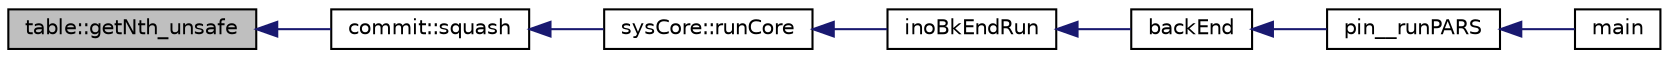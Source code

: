 digraph G
{
  edge [fontname="Helvetica",fontsize="10",labelfontname="Helvetica",labelfontsize="10"];
  node [fontname="Helvetica",fontsize="10",shape=record];
  rankdir=LR;
  Node1 [label="table::getNth_unsafe",height=0.2,width=0.4,color="black", fillcolor="grey75", style="filled" fontcolor="black"];
  Node1 -> Node2 [dir=back,color="midnightblue",fontsize="10",style="solid",fontname="Helvetica"];
  Node2 [label="commit::squash",height=0.2,width=0.4,color="black", fillcolor="white", style="filled",URL="$classcommit.html#a5b183f343dbf7da45d795df16ef4b7bb"];
  Node2 -> Node3 [dir=back,color="midnightblue",fontsize="10",style="solid",fontname="Helvetica"];
  Node3 [label="sysCore::runCore",height=0.2,width=0.4,color="black", fillcolor="white", style="filled",URL="$classsysCore.html#aaafa43a2951680e1fdc83769650d7bba"];
  Node3 -> Node4 [dir=back,color="midnightblue",fontsize="10",style="solid",fontname="Helvetica"];
  Node4 [label="inoBkEndRun",height=0.2,width=0.4,color="black", fillcolor="white", style="filled",URL="$inoBkEnd_8h.html#aee9170028b273f191a7fc575a9a90102"];
  Node4 -> Node5 [dir=back,color="midnightblue",fontsize="10",style="solid",fontname="Helvetica"];
  Node5 [label="backEnd",height=0.2,width=0.4,color="black", fillcolor="white", style="filled",URL="$pars_8cpp.html#af45c42930cc9f7fbe74c2469301fa5f6"];
  Node5 -> Node6 [dir=back,color="midnightblue",fontsize="10",style="solid",fontname="Helvetica"];
  Node6 [label="pin__runPARS",height=0.2,width=0.4,color="black", fillcolor="white", style="filled",URL="$pars_8h.html#ace0fa7dabd943b7f226518d8f2eceef8"];
  Node6 -> Node7 [dir=back,color="midnightblue",fontsize="10",style="solid",fontname="Helvetica"];
  Node7 [label="main",height=0.2,width=0.4,color="black", fillcolor="white", style="filled",URL="$main__pars_8cpp.html#a0ddf1224851353fc92bfbff6f499fa97"];
}
